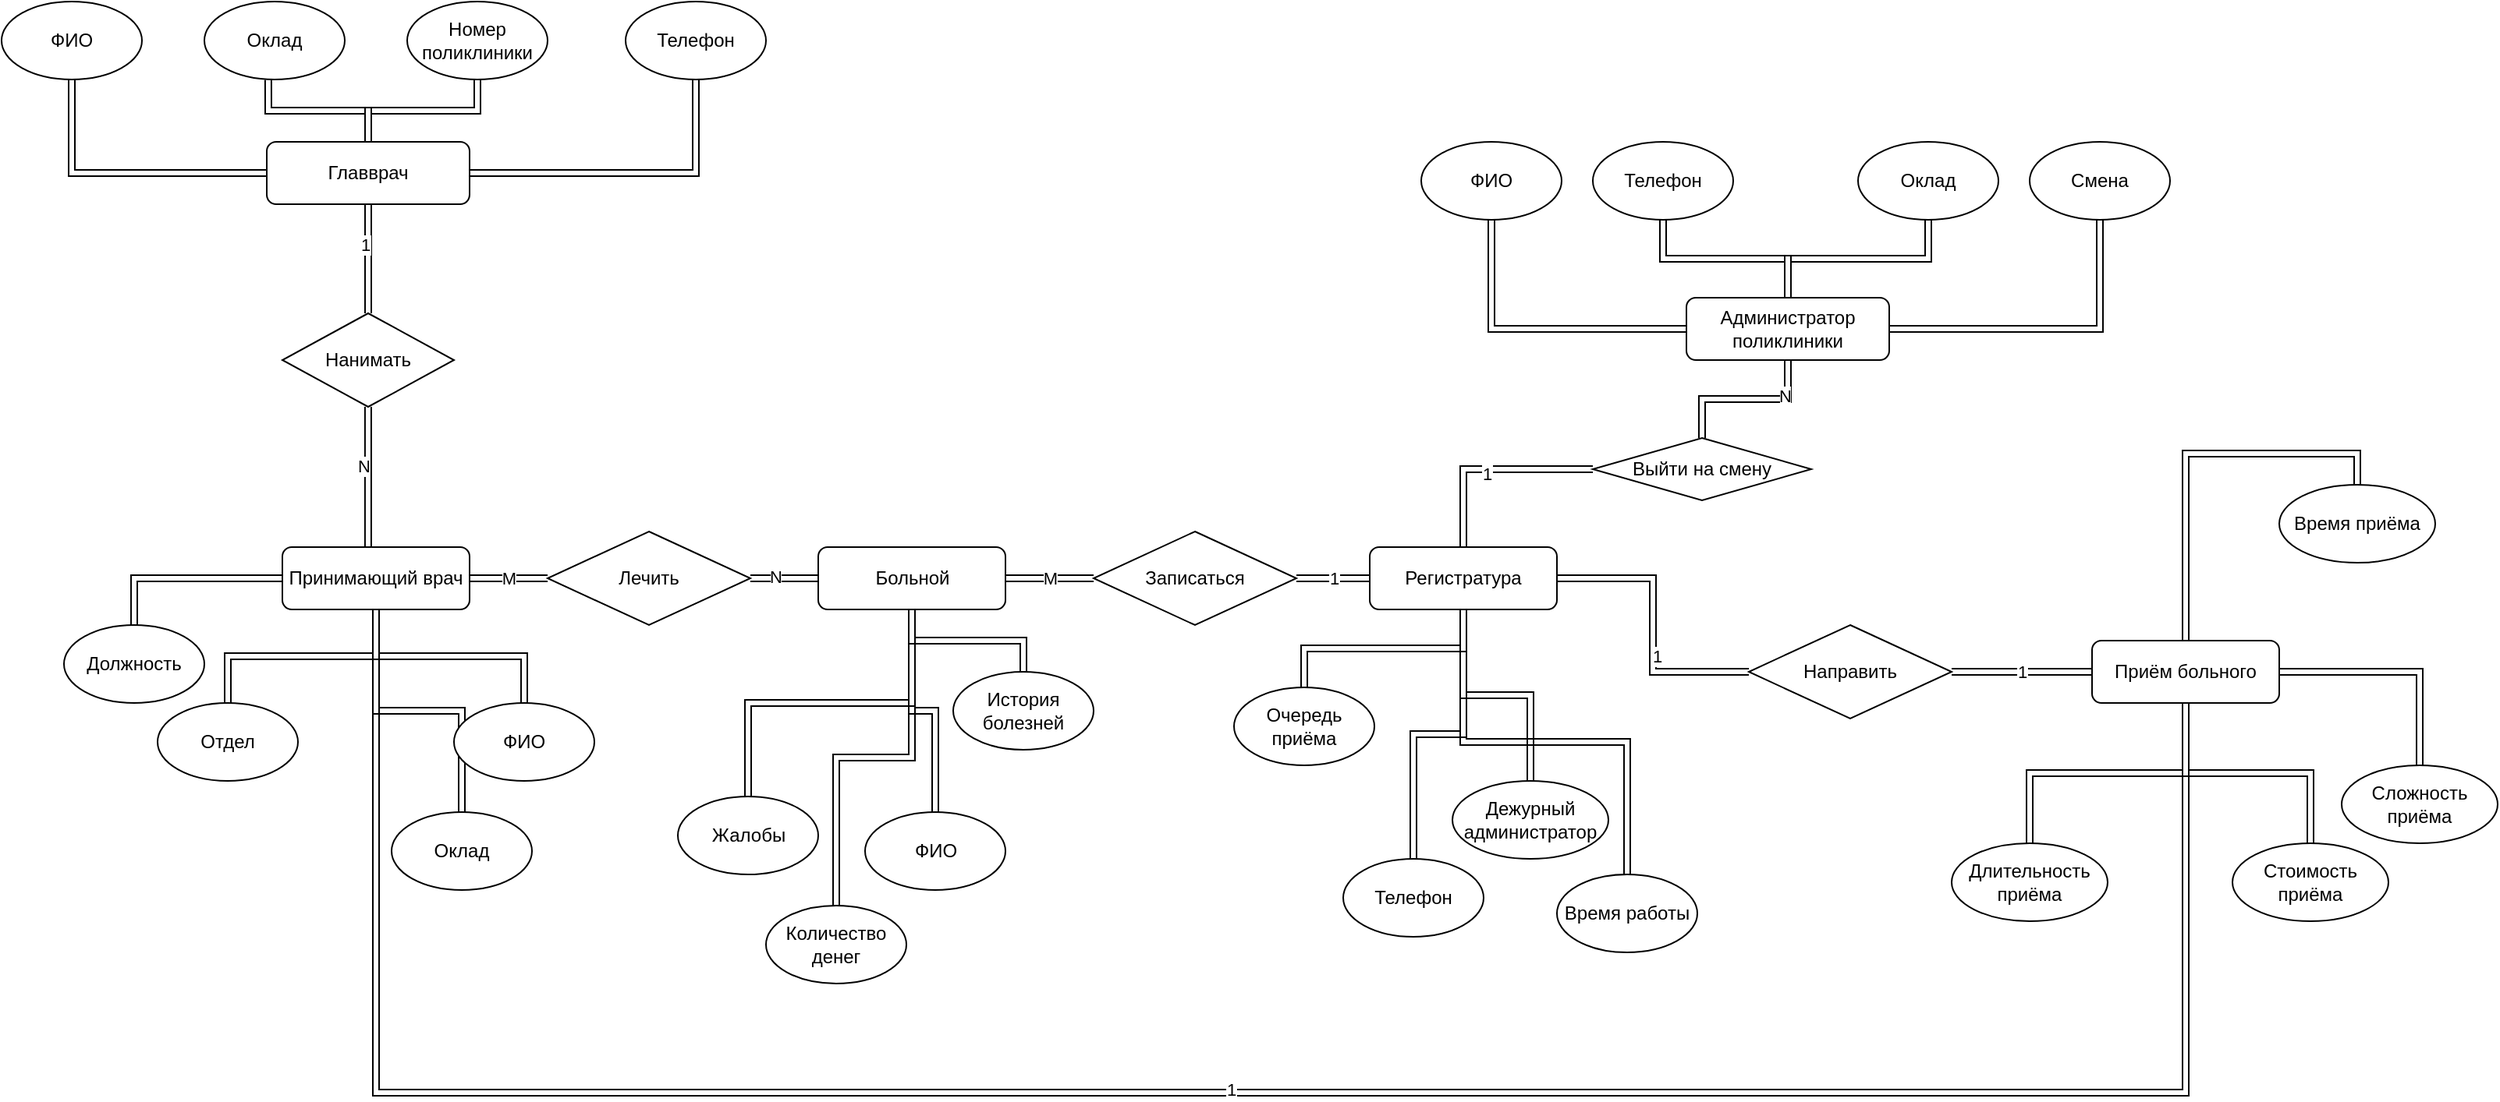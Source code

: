<mxfile version="16.5.6" type="google"><diagram id="C5RBs43oDa-KdzZeNtuy" name="Page-1"><mxGraphModel dx="1865" dy="1748" grid="1" gridSize="10" guides="1" tooltips="1" connect="1" arrows="1" fold="1" page="1" pageScale="1" pageWidth="827" pageHeight="1169" math="0" shadow="0"><root><mxCell id="WIyWlLk6GJQsqaUBKTNV-0"/><mxCell id="WIyWlLk6GJQsqaUBKTNV-1" parent="WIyWlLk6GJQsqaUBKTNV-0"/><mxCell id="noe5RCIakSVSkLuweQ2v-6" value="M" style="edgeStyle=orthogonalEdgeStyle;rounded=0;orthogonalLoop=1;jettySize=auto;html=1;shape=link;" parent="WIyWlLk6GJQsqaUBKTNV-1" source="noe5RCIakSVSkLuweQ2v-0" target="noe5RCIakSVSkLuweQ2v-3" edge="1"><mxGeometry relative="1" as="geometry"/></mxCell><mxCell id="noe5RCIakSVSkLuweQ2v-27" style="edgeStyle=orthogonalEdgeStyle;rounded=0;orthogonalLoop=1;jettySize=auto;html=1;shape=link;" parent="WIyWlLk6GJQsqaUBKTNV-1" source="noe5RCIakSVSkLuweQ2v-0" target="noe5RCIakSVSkLuweQ2v-13" edge="1"><mxGeometry relative="1" as="geometry"/></mxCell><mxCell id="noe5RCIakSVSkLuweQ2v-28" style="edgeStyle=orthogonalEdgeStyle;rounded=0;orthogonalLoop=1;jettySize=auto;html=1;entryX=0.5;entryY=0;entryDx=0;entryDy=0;shape=link;" parent="WIyWlLk6GJQsqaUBKTNV-1" source="noe5RCIakSVSkLuweQ2v-0" target="noe5RCIakSVSkLuweQ2v-17" edge="1"><mxGeometry relative="1" as="geometry"/></mxCell><mxCell id="noe5RCIakSVSkLuweQ2v-29" style="edgeStyle=orthogonalEdgeStyle;rounded=0;orthogonalLoop=1;jettySize=auto;html=1;entryX=0.5;entryY=0;entryDx=0;entryDy=0;shape=link;" parent="WIyWlLk6GJQsqaUBKTNV-1" source="noe5RCIakSVSkLuweQ2v-0" target="noe5RCIakSVSkLuweQ2v-16" edge="1"><mxGeometry relative="1" as="geometry"/></mxCell><mxCell id="noe5RCIakSVSkLuweQ2v-30" style="edgeStyle=orthogonalEdgeStyle;rounded=0;orthogonalLoop=1;jettySize=auto;html=1;entryX=0.5;entryY=0;entryDx=0;entryDy=0;shape=link;" parent="WIyWlLk6GJQsqaUBKTNV-1" source="noe5RCIakSVSkLuweQ2v-0" target="noe5RCIakSVSkLuweQ2v-18" edge="1"><mxGeometry relative="1" as="geometry"/></mxCell><mxCell id="noe5RCIakSVSkLuweQ2v-0" value="Принимающий врач" style="rounded=1;whiteSpace=wrap;html=1;fontSize=12;glass=0;strokeWidth=1;shadow=0;" parent="WIyWlLk6GJQsqaUBKTNV-1" vertex="1"><mxGeometry x="10" y="240" width="120" height="40" as="geometry"/></mxCell><mxCell id="noe5RCIakSVSkLuweQ2v-8" value="M" style="edgeStyle=orthogonalEdgeStyle;rounded=0;orthogonalLoop=1;jettySize=auto;html=1;shape=link;" parent="WIyWlLk6GJQsqaUBKTNV-1" source="noe5RCIakSVSkLuweQ2v-1" target="noe5RCIakSVSkLuweQ2v-5" edge="1"><mxGeometry relative="1" as="geometry"/></mxCell><mxCell id="noe5RCIakSVSkLuweQ2v-32" style="edgeStyle=orthogonalEdgeStyle;rounded=0;orthogonalLoop=1;jettySize=auto;html=1;shape=link;" parent="WIyWlLk6GJQsqaUBKTNV-1" source="noe5RCIakSVSkLuweQ2v-1" target="noe5RCIakSVSkLuweQ2v-20" edge="1"><mxGeometry relative="1" as="geometry"/></mxCell><mxCell id="noe5RCIakSVSkLuweQ2v-34" style="edgeStyle=orthogonalEdgeStyle;rounded=0;orthogonalLoop=1;jettySize=auto;html=1;shape=link;" parent="WIyWlLk6GJQsqaUBKTNV-1" source="noe5RCIakSVSkLuweQ2v-1" target="noe5RCIakSVSkLuweQ2v-21" edge="1"><mxGeometry relative="1" as="geometry"/></mxCell><mxCell id="noe5RCIakSVSkLuweQ2v-35" style="edgeStyle=orthogonalEdgeStyle;rounded=0;orthogonalLoop=1;jettySize=auto;html=1;shape=link;" parent="WIyWlLk6GJQsqaUBKTNV-1" source="noe5RCIakSVSkLuweQ2v-1" target="noe5RCIakSVSkLuweQ2v-22" edge="1"><mxGeometry relative="1" as="geometry"/></mxCell><mxCell id="PbU0gI0JPxAVBfhZ7biq-2" style="edgeStyle=orthogonalEdgeStyle;rounded=0;orthogonalLoop=1;jettySize=auto;html=1;entryX=0.5;entryY=0;entryDx=0;entryDy=0;shape=link;" parent="WIyWlLk6GJQsqaUBKTNV-1" source="noe5RCIakSVSkLuweQ2v-1" target="PbU0gI0JPxAVBfhZ7biq-1" edge="1"><mxGeometry relative="1" as="geometry"/></mxCell><mxCell id="noe5RCIakSVSkLuweQ2v-1" value="Больной" style="rounded=1;whiteSpace=wrap;html=1;fontSize=12;glass=0;strokeWidth=1;shadow=0;" parent="WIyWlLk6GJQsqaUBKTNV-1" vertex="1"><mxGeometry x="353.5" y="240" width="120" height="40" as="geometry"/></mxCell><mxCell id="noe5RCIakSVSkLuweQ2v-36" style="edgeStyle=orthogonalEdgeStyle;rounded=0;orthogonalLoop=1;jettySize=auto;html=1;shape=link;" parent="WIyWlLk6GJQsqaUBKTNV-1" source="noe5RCIakSVSkLuweQ2v-2" target="noe5RCIakSVSkLuweQ2v-23" edge="1"><mxGeometry relative="1" as="geometry"/></mxCell><mxCell id="noe5RCIakSVSkLuweQ2v-37" style="edgeStyle=orthogonalEdgeStyle;rounded=0;orthogonalLoop=1;jettySize=auto;html=1;entryX=0.5;entryY=0;entryDx=0;entryDy=0;shape=link;" parent="WIyWlLk6GJQsqaUBKTNV-1" source="noe5RCIakSVSkLuweQ2v-2" target="noe5RCIakSVSkLuweQ2v-24" edge="1"><mxGeometry relative="1" as="geometry"/></mxCell><mxCell id="noe5RCIakSVSkLuweQ2v-38" style="edgeStyle=orthogonalEdgeStyle;rounded=0;orthogonalLoop=1;jettySize=auto;html=1;shape=link;" parent="WIyWlLk6GJQsqaUBKTNV-1" source="noe5RCIakSVSkLuweQ2v-2" target="noe5RCIakSVSkLuweQ2v-25" edge="1"><mxGeometry relative="1" as="geometry"/></mxCell><mxCell id="noe5RCIakSVSkLuweQ2v-39" style="edgeStyle=orthogonalEdgeStyle;rounded=0;orthogonalLoop=1;jettySize=auto;html=1;entryX=0.5;entryY=0;entryDx=0;entryDy=0;shape=link;" parent="WIyWlLk6GJQsqaUBKTNV-1" source="noe5RCIakSVSkLuweQ2v-2" target="noe5RCIakSVSkLuweQ2v-26" edge="1"><mxGeometry relative="1" as="geometry"/></mxCell><mxCell id="wF2AZPAT5ZVeh27mkt5v-3" style="edgeStyle=orthogonalEdgeStyle;rounded=0;orthogonalLoop=1;jettySize=auto;html=1;entryX=0;entryY=0.5;entryDx=0;entryDy=0;shape=link;" edge="1" parent="WIyWlLk6GJQsqaUBKTNV-1" source="noe5RCIakSVSkLuweQ2v-2" target="wF2AZPAT5ZVeh27mkt5v-2"><mxGeometry relative="1" as="geometry"/></mxCell><mxCell id="wF2AZPAT5ZVeh27mkt5v-4" value="1" style="edgeLabel;html=1;align=center;verticalAlign=middle;resizable=0;points=[];" vertex="1" connectable="0" parent="wF2AZPAT5ZVeh27mkt5v-3"><mxGeometry x="0.22" y="2" relative="1" as="geometry"><mxPoint as="offset"/></mxGeometry></mxCell><mxCell id="noe5RCIakSVSkLuweQ2v-2" value="Регистратура" style="rounded=1;whiteSpace=wrap;html=1;fontSize=12;glass=0;strokeWidth=1;shadow=0;" parent="WIyWlLk6GJQsqaUBKTNV-1" vertex="1"><mxGeometry x="707" y="240" width="120" height="40" as="geometry"/></mxCell><mxCell id="noe5RCIakSVSkLuweQ2v-7" style="edgeStyle=orthogonalEdgeStyle;rounded=0;orthogonalLoop=1;jettySize=auto;html=1;shape=link;" parent="WIyWlLk6GJQsqaUBKTNV-1" source="noe5RCIakSVSkLuweQ2v-3" target="noe5RCIakSVSkLuweQ2v-1" edge="1"><mxGeometry relative="1" as="geometry"/></mxCell><mxCell id="noe5RCIakSVSkLuweQ2v-10" value="N" style="edgeLabel;html=1;align=center;verticalAlign=middle;resizable=0;points=[];" parent="noe5RCIakSVSkLuweQ2v-7" vertex="1" connectable="0"><mxGeometry x="-0.271" y="1" relative="1" as="geometry"><mxPoint as="offset"/></mxGeometry></mxCell><mxCell id="noe5RCIakSVSkLuweQ2v-3" value="Лечить" style="rhombus;whiteSpace=wrap;html=1;" parent="WIyWlLk6GJQsqaUBKTNV-1" vertex="1"><mxGeometry x="180" y="230" width="130" height="60" as="geometry"/></mxCell><mxCell id="noe5RCIakSVSkLuweQ2v-9" value="1" style="edgeStyle=orthogonalEdgeStyle;rounded=0;orthogonalLoop=1;jettySize=auto;html=1;entryX=0;entryY=0.5;entryDx=0;entryDy=0;shape=link;" parent="WIyWlLk6GJQsqaUBKTNV-1" source="noe5RCIakSVSkLuweQ2v-5" target="noe5RCIakSVSkLuweQ2v-2" edge="1"><mxGeometry relative="1" as="geometry"/></mxCell><mxCell id="noe5RCIakSVSkLuweQ2v-5" value="Записаться" style="rhombus;whiteSpace=wrap;html=1;" parent="WIyWlLk6GJQsqaUBKTNV-1" vertex="1"><mxGeometry x="530" y="230" width="130" height="60" as="geometry"/></mxCell><mxCell id="noe5RCIakSVSkLuweQ2v-13" value="Должность" style="ellipse;whiteSpace=wrap;html=1;" parent="WIyWlLk6GJQsqaUBKTNV-1" vertex="1"><mxGeometry x="-130" y="290" width="90" height="50" as="geometry"/></mxCell><mxCell id="noe5RCIakSVSkLuweQ2v-16" value="Оклад" style="ellipse;whiteSpace=wrap;html=1;" parent="WIyWlLk6GJQsqaUBKTNV-1" vertex="1"><mxGeometry x="80" y="410" width="90" height="50" as="geometry"/></mxCell><mxCell id="noe5RCIakSVSkLuweQ2v-17" value="Отдел" style="ellipse;whiteSpace=wrap;html=1;" parent="WIyWlLk6GJQsqaUBKTNV-1" vertex="1"><mxGeometry x="-70" y="340" width="90" height="50" as="geometry"/></mxCell><mxCell id="noe5RCIakSVSkLuweQ2v-18" value="ФИО" style="ellipse;whiteSpace=wrap;html=1;" parent="WIyWlLk6GJQsqaUBKTNV-1" vertex="1"><mxGeometry x="120" y="340" width="90" height="50" as="geometry"/></mxCell><mxCell id="noe5RCIakSVSkLuweQ2v-20" value="Жалобы" style="ellipse;whiteSpace=wrap;html=1;" parent="WIyWlLk6GJQsqaUBKTNV-1" vertex="1"><mxGeometry x="263.5" y="400" width="90" height="50" as="geometry"/></mxCell><mxCell id="noe5RCIakSVSkLuweQ2v-21" value="История болезней" style="ellipse;whiteSpace=wrap;html=1;" parent="WIyWlLk6GJQsqaUBKTNV-1" vertex="1"><mxGeometry x="440" y="320" width="90" height="50" as="geometry"/></mxCell><mxCell id="noe5RCIakSVSkLuweQ2v-22" value="Количество денег" style="ellipse;whiteSpace=wrap;html=1;" parent="WIyWlLk6GJQsqaUBKTNV-1" vertex="1"><mxGeometry x="320" y="470" width="90" height="50" as="geometry"/></mxCell><mxCell id="noe5RCIakSVSkLuweQ2v-23" value="Очередь приёма" style="ellipse;whiteSpace=wrap;html=1;" parent="WIyWlLk6GJQsqaUBKTNV-1" vertex="1"><mxGeometry x="620" y="330" width="90" height="50" as="geometry"/></mxCell><mxCell id="noe5RCIakSVSkLuweQ2v-24" value="Телефон" style="ellipse;whiteSpace=wrap;html=1;" parent="WIyWlLk6GJQsqaUBKTNV-1" vertex="1"><mxGeometry x="690" y="440" width="90" height="50" as="geometry"/></mxCell><mxCell id="noe5RCIakSVSkLuweQ2v-25" value="Дежурный администратор" style="ellipse;whiteSpace=wrap;html=1;" parent="WIyWlLk6GJQsqaUBKTNV-1" vertex="1"><mxGeometry x="760" y="390" width="100" height="50" as="geometry"/></mxCell><mxCell id="noe5RCIakSVSkLuweQ2v-26" value="Время работы" style="ellipse;whiteSpace=wrap;html=1;" parent="WIyWlLk6GJQsqaUBKTNV-1" vertex="1"><mxGeometry x="827" y="450" width="90" height="50" as="geometry"/></mxCell><mxCell id="PbU0gI0JPxAVBfhZ7biq-1" value="ФИО" style="ellipse;whiteSpace=wrap;html=1;" parent="WIyWlLk6GJQsqaUBKTNV-1" vertex="1"><mxGeometry x="383.5" y="410" width="90" height="50" as="geometry"/></mxCell><mxCell id="PbU0gI0JPxAVBfhZ7biq-7" style="edgeStyle=orthogonalEdgeStyle;rounded=0;orthogonalLoop=1;jettySize=auto;html=1;entryX=0.5;entryY=0;entryDx=0;entryDy=0;shape=link;" parent="WIyWlLk6GJQsqaUBKTNV-1" source="PbU0gI0JPxAVBfhZ7biq-3" target="PbU0gI0JPxAVBfhZ7biq-5" edge="1"><mxGeometry relative="1" as="geometry"/></mxCell><mxCell id="PbU0gI0JPxAVBfhZ7biq-13" value="1" style="edgeLabel;html=1;align=center;verticalAlign=middle;resizable=0;points=[];" parent="PbU0gI0JPxAVBfhZ7biq-7" vertex="1" connectable="0"><mxGeometry x="-0.256" y="-2" relative="1" as="geometry"><mxPoint as="offset"/></mxGeometry></mxCell><mxCell id="PbU0gI0JPxAVBfhZ7biq-22" style="edgeStyle=orthogonalEdgeStyle;rounded=0;orthogonalLoop=1;jettySize=auto;html=1;entryX=0.5;entryY=1;entryDx=0;entryDy=0;shape=link;" parent="WIyWlLk6GJQsqaUBKTNV-1" source="PbU0gI0JPxAVBfhZ7biq-3" target="PbU0gI0JPxAVBfhZ7biq-18" edge="1"><mxGeometry relative="1" as="geometry"/></mxCell><mxCell id="PbU0gI0JPxAVBfhZ7biq-23" style="edgeStyle=orthogonalEdgeStyle;rounded=0;orthogonalLoop=1;jettySize=auto;html=1;entryX=0.455;entryY=1.005;entryDx=0;entryDy=0;entryPerimeter=0;shape=link;" parent="WIyWlLk6GJQsqaUBKTNV-1" source="PbU0gI0JPxAVBfhZ7biq-3" target="PbU0gI0JPxAVBfhZ7biq-19" edge="1"><mxGeometry relative="1" as="geometry"/></mxCell><mxCell id="PbU0gI0JPxAVBfhZ7biq-24" style="edgeStyle=orthogonalEdgeStyle;rounded=0;orthogonalLoop=1;jettySize=auto;html=1;entryX=0.5;entryY=1;entryDx=0;entryDy=0;shape=link;" parent="WIyWlLk6GJQsqaUBKTNV-1" source="PbU0gI0JPxAVBfhZ7biq-3" target="PbU0gI0JPxAVBfhZ7biq-20" edge="1"><mxGeometry relative="1" as="geometry"/></mxCell><mxCell id="PbU0gI0JPxAVBfhZ7biq-25" style="edgeStyle=orthogonalEdgeStyle;rounded=0;orthogonalLoop=1;jettySize=auto;html=1;entryX=0.5;entryY=1;entryDx=0;entryDy=0;shape=link;" parent="WIyWlLk6GJQsqaUBKTNV-1" source="PbU0gI0JPxAVBfhZ7biq-3" target="PbU0gI0JPxAVBfhZ7biq-21" edge="1"><mxGeometry relative="1" as="geometry"/></mxCell><mxCell id="PbU0gI0JPxAVBfhZ7biq-3" value="Главврач" style="rounded=1;whiteSpace=wrap;html=1;" parent="WIyWlLk6GJQsqaUBKTNV-1" vertex="1"><mxGeometry y="-20" width="130" height="40" as="geometry"/></mxCell><mxCell id="PbU0gI0JPxAVBfhZ7biq-11" style="edgeStyle=orthogonalEdgeStyle;rounded=0;orthogonalLoop=1;jettySize=auto;html=1;entryX=0.5;entryY=0;entryDx=0;entryDy=0;shape=link;" parent="WIyWlLk6GJQsqaUBKTNV-1" source="PbU0gI0JPxAVBfhZ7biq-4" target="PbU0gI0JPxAVBfhZ7biq-10" edge="1"><mxGeometry relative="1" as="geometry"/></mxCell><mxCell id="PbU0gI0JPxAVBfhZ7biq-15" value="N" style="edgeLabel;html=1;align=center;verticalAlign=middle;resizable=0;points=[];" parent="PbU0gI0JPxAVBfhZ7biq-11" vertex="1" connectable="0"><mxGeometry x="-0.487" y="-2" relative="1" as="geometry"><mxPoint as="offset"/></mxGeometry></mxCell><mxCell id="PbU0gI0JPxAVBfhZ7biq-30" style="edgeStyle=orthogonalEdgeStyle;rounded=0;orthogonalLoop=1;jettySize=auto;html=1;entryX=0.5;entryY=1;entryDx=0;entryDy=0;shape=link;" parent="WIyWlLk6GJQsqaUBKTNV-1" source="PbU0gI0JPxAVBfhZ7biq-4" target="PbU0gI0JPxAVBfhZ7biq-26" edge="1"><mxGeometry relative="1" as="geometry"/></mxCell><mxCell id="PbU0gI0JPxAVBfhZ7biq-31" style="edgeStyle=orthogonalEdgeStyle;rounded=0;orthogonalLoop=1;jettySize=auto;html=1;entryX=0.5;entryY=1;entryDx=0;entryDy=0;shape=link;" parent="WIyWlLk6GJQsqaUBKTNV-1" source="PbU0gI0JPxAVBfhZ7biq-4" target="PbU0gI0JPxAVBfhZ7biq-27" edge="1"><mxGeometry relative="1" as="geometry"/></mxCell><mxCell id="PbU0gI0JPxAVBfhZ7biq-32" style="edgeStyle=orthogonalEdgeStyle;rounded=0;orthogonalLoop=1;jettySize=auto;html=1;entryX=0.5;entryY=1;entryDx=0;entryDy=0;shape=link;" parent="WIyWlLk6GJQsqaUBKTNV-1" source="PbU0gI0JPxAVBfhZ7biq-4" target="PbU0gI0JPxAVBfhZ7biq-28" edge="1"><mxGeometry relative="1" as="geometry"/></mxCell><mxCell id="PbU0gI0JPxAVBfhZ7biq-33" style="edgeStyle=orthogonalEdgeStyle;rounded=0;orthogonalLoop=1;jettySize=auto;html=1;entryX=0.5;entryY=1;entryDx=0;entryDy=0;shape=link;" parent="WIyWlLk6GJQsqaUBKTNV-1" source="PbU0gI0JPxAVBfhZ7biq-4" target="PbU0gI0JPxAVBfhZ7biq-29" edge="1"><mxGeometry relative="1" as="geometry"/></mxCell><mxCell id="PbU0gI0JPxAVBfhZ7biq-4" value="Администратор поликлиники" style="rounded=1;whiteSpace=wrap;html=1;" parent="WIyWlLk6GJQsqaUBKTNV-1" vertex="1"><mxGeometry x="910" y="80" width="130" height="40" as="geometry"/></mxCell><mxCell id="PbU0gI0JPxAVBfhZ7biq-8" style="edgeStyle=orthogonalEdgeStyle;rounded=0;orthogonalLoop=1;jettySize=auto;html=1;entryX=0.458;entryY=0;entryDx=0;entryDy=0;entryPerimeter=0;shape=link;" parent="WIyWlLk6GJQsqaUBKTNV-1" source="PbU0gI0JPxAVBfhZ7biq-5" target="noe5RCIakSVSkLuweQ2v-0" edge="1"><mxGeometry relative="1" as="geometry"/></mxCell><mxCell id="PbU0gI0JPxAVBfhZ7biq-14" value="N" style="edgeLabel;html=1;align=center;verticalAlign=middle;resizable=0;points=[];" parent="PbU0gI0JPxAVBfhZ7biq-8" vertex="1" connectable="0"><mxGeometry x="-0.162" y="-3" relative="1" as="geometry"><mxPoint as="offset"/></mxGeometry></mxCell><mxCell id="PbU0gI0JPxAVBfhZ7biq-5" value="Нанимать" style="rhombus;whiteSpace=wrap;html=1;" parent="WIyWlLk6GJQsqaUBKTNV-1" vertex="1"><mxGeometry x="10" y="90" width="110" height="60" as="geometry"/></mxCell><mxCell id="PbU0gI0JPxAVBfhZ7biq-12" style="edgeStyle=orthogonalEdgeStyle;rounded=0;orthogonalLoop=1;jettySize=auto;html=1;entryX=0.5;entryY=0;entryDx=0;entryDy=0;shape=link;" parent="WIyWlLk6GJQsqaUBKTNV-1" source="PbU0gI0JPxAVBfhZ7biq-10" target="noe5RCIakSVSkLuweQ2v-2" edge="1"><mxGeometry relative="1" as="geometry"/></mxCell><mxCell id="PbU0gI0JPxAVBfhZ7biq-16" value="1" style="edgeLabel;html=1;align=center;verticalAlign=middle;resizable=0;points=[];" parent="PbU0gI0JPxAVBfhZ7biq-12" vertex="1" connectable="0"><mxGeometry x="0.019" y="3" relative="1" as="geometry"><mxPoint as="offset"/></mxGeometry></mxCell><mxCell id="PbU0gI0JPxAVBfhZ7biq-10" value="Выйти на смену" style="rhombus;whiteSpace=wrap;html=1;" parent="WIyWlLk6GJQsqaUBKTNV-1" vertex="1"><mxGeometry x="850" y="170" width="140" height="40" as="geometry"/></mxCell><mxCell id="PbU0gI0JPxAVBfhZ7biq-18" value="ФИО" style="ellipse;whiteSpace=wrap;html=1;" parent="WIyWlLk6GJQsqaUBKTNV-1" vertex="1"><mxGeometry x="-170" y="-110" width="90" height="50" as="geometry"/></mxCell><mxCell id="PbU0gI0JPxAVBfhZ7biq-19" value="Оклад" style="ellipse;whiteSpace=wrap;html=1;" parent="WIyWlLk6GJQsqaUBKTNV-1" vertex="1"><mxGeometry x="-40" y="-110" width="90" height="50" as="geometry"/></mxCell><mxCell id="PbU0gI0JPxAVBfhZ7biq-20" value="Номер поликлиники" style="ellipse;whiteSpace=wrap;html=1;" parent="WIyWlLk6GJQsqaUBKTNV-1" vertex="1"><mxGeometry x="90" y="-110" width="90" height="50" as="geometry"/></mxCell><mxCell id="PbU0gI0JPxAVBfhZ7biq-21" value="Телефон" style="ellipse;whiteSpace=wrap;html=1;" parent="WIyWlLk6GJQsqaUBKTNV-1" vertex="1"><mxGeometry x="230" y="-110" width="90" height="50" as="geometry"/></mxCell><mxCell id="PbU0gI0JPxAVBfhZ7biq-26" value="ФИО" style="ellipse;whiteSpace=wrap;html=1;" parent="WIyWlLk6GJQsqaUBKTNV-1" vertex="1"><mxGeometry x="740" y="-20" width="90" height="50" as="geometry"/></mxCell><mxCell id="PbU0gI0JPxAVBfhZ7biq-27" value="Телефон" style="ellipse;whiteSpace=wrap;html=1;" parent="WIyWlLk6GJQsqaUBKTNV-1" vertex="1"><mxGeometry x="850" y="-20" width="90" height="50" as="geometry"/></mxCell><mxCell id="PbU0gI0JPxAVBfhZ7biq-28" value="Оклад" style="ellipse;whiteSpace=wrap;html=1;" parent="WIyWlLk6GJQsqaUBKTNV-1" vertex="1"><mxGeometry x="1020" y="-20" width="90" height="50" as="geometry"/></mxCell><mxCell id="PbU0gI0JPxAVBfhZ7biq-29" value="Смена" style="ellipse;whiteSpace=wrap;html=1;" parent="WIyWlLk6GJQsqaUBKTNV-1" vertex="1"><mxGeometry x="1130" y="-20" width="90" height="50" as="geometry"/></mxCell><mxCell id="wF2AZPAT5ZVeh27mkt5v-6" value="1" style="edgeStyle=orthogonalEdgeStyle;shape=link;rounded=0;orthogonalLoop=1;jettySize=auto;html=1;" edge="1" parent="WIyWlLk6GJQsqaUBKTNV-1" source="wF2AZPAT5ZVeh27mkt5v-2" target="wF2AZPAT5ZVeh27mkt5v-5"><mxGeometry relative="1" as="geometry"/></mxCell><mxCell id="wF2AZPAT5ZVeh27mkt5v-2" value="Направить" style="rhombus;whiteSpace=wrap;html=1;" vertex="1" parent="WIyWlLk6GJQsqaUBKTNV-1"><mxGeometry x="950" y="290" width="130" height="60" as="geometry"/></mxCell><mxCell id="wF2AZPAT5ZVeh27mkt5v-12" style="edgeStyle=orthogonalEdgeStyle;shape=link;rounded=0;orthogonalLoop=1;jettySize=auto;html=1;entryX=0.5;entryY=0;entryDx=0;entryDy=0;" edge="1" parent="WIyWlLk6GJQsqaUBKTNV-1" source="wF2AZPAT5ZVeh27mkt5v-5" target="wF2AZPAT5ZVeh27mkt5v-8"><mxGeometry relative="1" as="geometry"/></mxCell><mxCell id="wF2AZPAT5ZVeh27mkt5v-13" style="edgeStyle=orthogonalEdgeStyle;shape=link;rounded=0;orthogonalLoop=1;jettySize=auto;html=1;entryX=0.5;entryY=0;entryDx=0;entryDy=0;" edge="1" parent="WIyWlLk6GJQsqaUBKTNV-1" source="wF2AZPAT5ZVeh27mkt5v-5" target="wF2AZPAT5ZVeh27mkt5v-9"><mxGeometry relative="1" as="geometry"/></mxCell><mxCell id="wF2AZPAT5ZVeh27mkt5v-14" style="edgeStyle=orthogonalEdgeStyle;shape=link;rounded=0;orthogonalLoop=1;jettySize=auto;html=1;entryX=0.5;entryY=0;entryDx=0;entryDy=0;" edge="1" parent="WIyWlLk6GJQsqaUBKTNV-1" source="wF2AZPAT5ZVeh27mkt5v-5" target="wF2AZPAT5ZVeh27mkt5v-10"><mxGeometry relative="1" as="geometry"/></mxCell><mxCell id="wF2AZPAT5ZVeh27mkt5v-15" style="edgeStyle=orthogonalEdgeStyle;shape=link;rounded=0;orthogonalLoop=1;jettySize=auto;html=1;entryX=0.5;entryY=0;entryDx=0;entryDy=0;" edge="1" parent="WIyWlLk6GJQsqaUBKTNV-1" source="wF2AZPAT5ZVeh27mkt5v-5" target="wF2AZPAT5ZVeh27mkt5v-11"><mxGeometry relative="1" as="geometry"/></mxCell><mxCell id="wF2AZPAT5ZVeh27mkt5v-16" style="edgeStyle=orthogonalEdgeStyle;shape=link;rounded=0;orthogonalLoop=1;jettySize=auto;html=1;entryX=0.5;entryY=1;entryDx=0;entryDy=0;" edge="1" parent="WIyWlLk6GJQsqaUBKTNV-1" source="wF2AZPAT5ZVeh27mkt5v-5" target="noe5RCIakSVSkLuweQ2v-0"><mxGeometry relative="1" as="geometry"><Array as="points"><mxPoint x="1230" y="590"/><mxPoint x="70" y="590"/></Array></mxGeometry></mxCell><mxCell id="wF2AZPAT5ZVeh27mkt5v-17" value="1" style="edgeLabel;html=1;align=center;verticalAlign=middle;resizable=0;points=[];" vertex="1" connectable="0" parent="wF2AZPAT5ZVeh27mkt5v-16"><mxGeometry x="0.003" y="-2" relative="1" as="geometry"><mxPoint as="offset"/></mxGeometry></mxCell><mxCell id="wF2AZPAT5ZVeh27mkt5v-5" value="Приём больного" style="rounded=1;whiteSpace=wrap;html=1;fontSize=12;glass=0;strokeWidth=1;shadow=0;" vertex="1" parent="WIyWlLk6GJQsqaUBKTNV-1"><mxGeometry x="1170" y="300" width="120" height="40" as="geometry"/></mxCell><mxCell id="wF2AZPAT5ZVeh27mkt5v-8" value="Длительность приёма" style="ellipse;whiteSpace=wrap;html=1;" vertex="1" parent="WIyWlLk6GJQsqaUBKTNV-1"><mxGeometry x="1080" y="430" width="100" height="50" as="geometry"/></mxCell><mxCell id="wF2AZPAT5ZVeh27mkt5v-9" value="Время приёма" style="ellipse;whiteSpace=wrap;html=1;" vertex="1" parent="WIyWlLk6GJQsqaUBKTNV-1"><mxGeometry x="1290" y="200" width="100" height="50" as="geometry"/></mxCell><mxCell id="wF2AZPAT5ZVeh27mkt5v-10" value="Стоимость приёма" style="ellipse;whiteSpace=wrap;html=1;" vertex="1" parent="WIyWlLk6GJQsqaUBKTNV-1"><mxGeometry x="1260" y="430" width="100" height="50" as="geometry"/></mxCell><mxCell id="wF2AZPAT5ZVeh27mkt5v-11" value="Сложность приёма" style="ellipse;whiteSpace=wrap;html=1;" vertex="1" parent="WIyWlLk6GJQsqaUBKTNV-1"><mxGeometry x="1330" y="380" width="100" height="50" as="geometry"/></mxCell></root></mxGraphModel></diagram></mxfile>